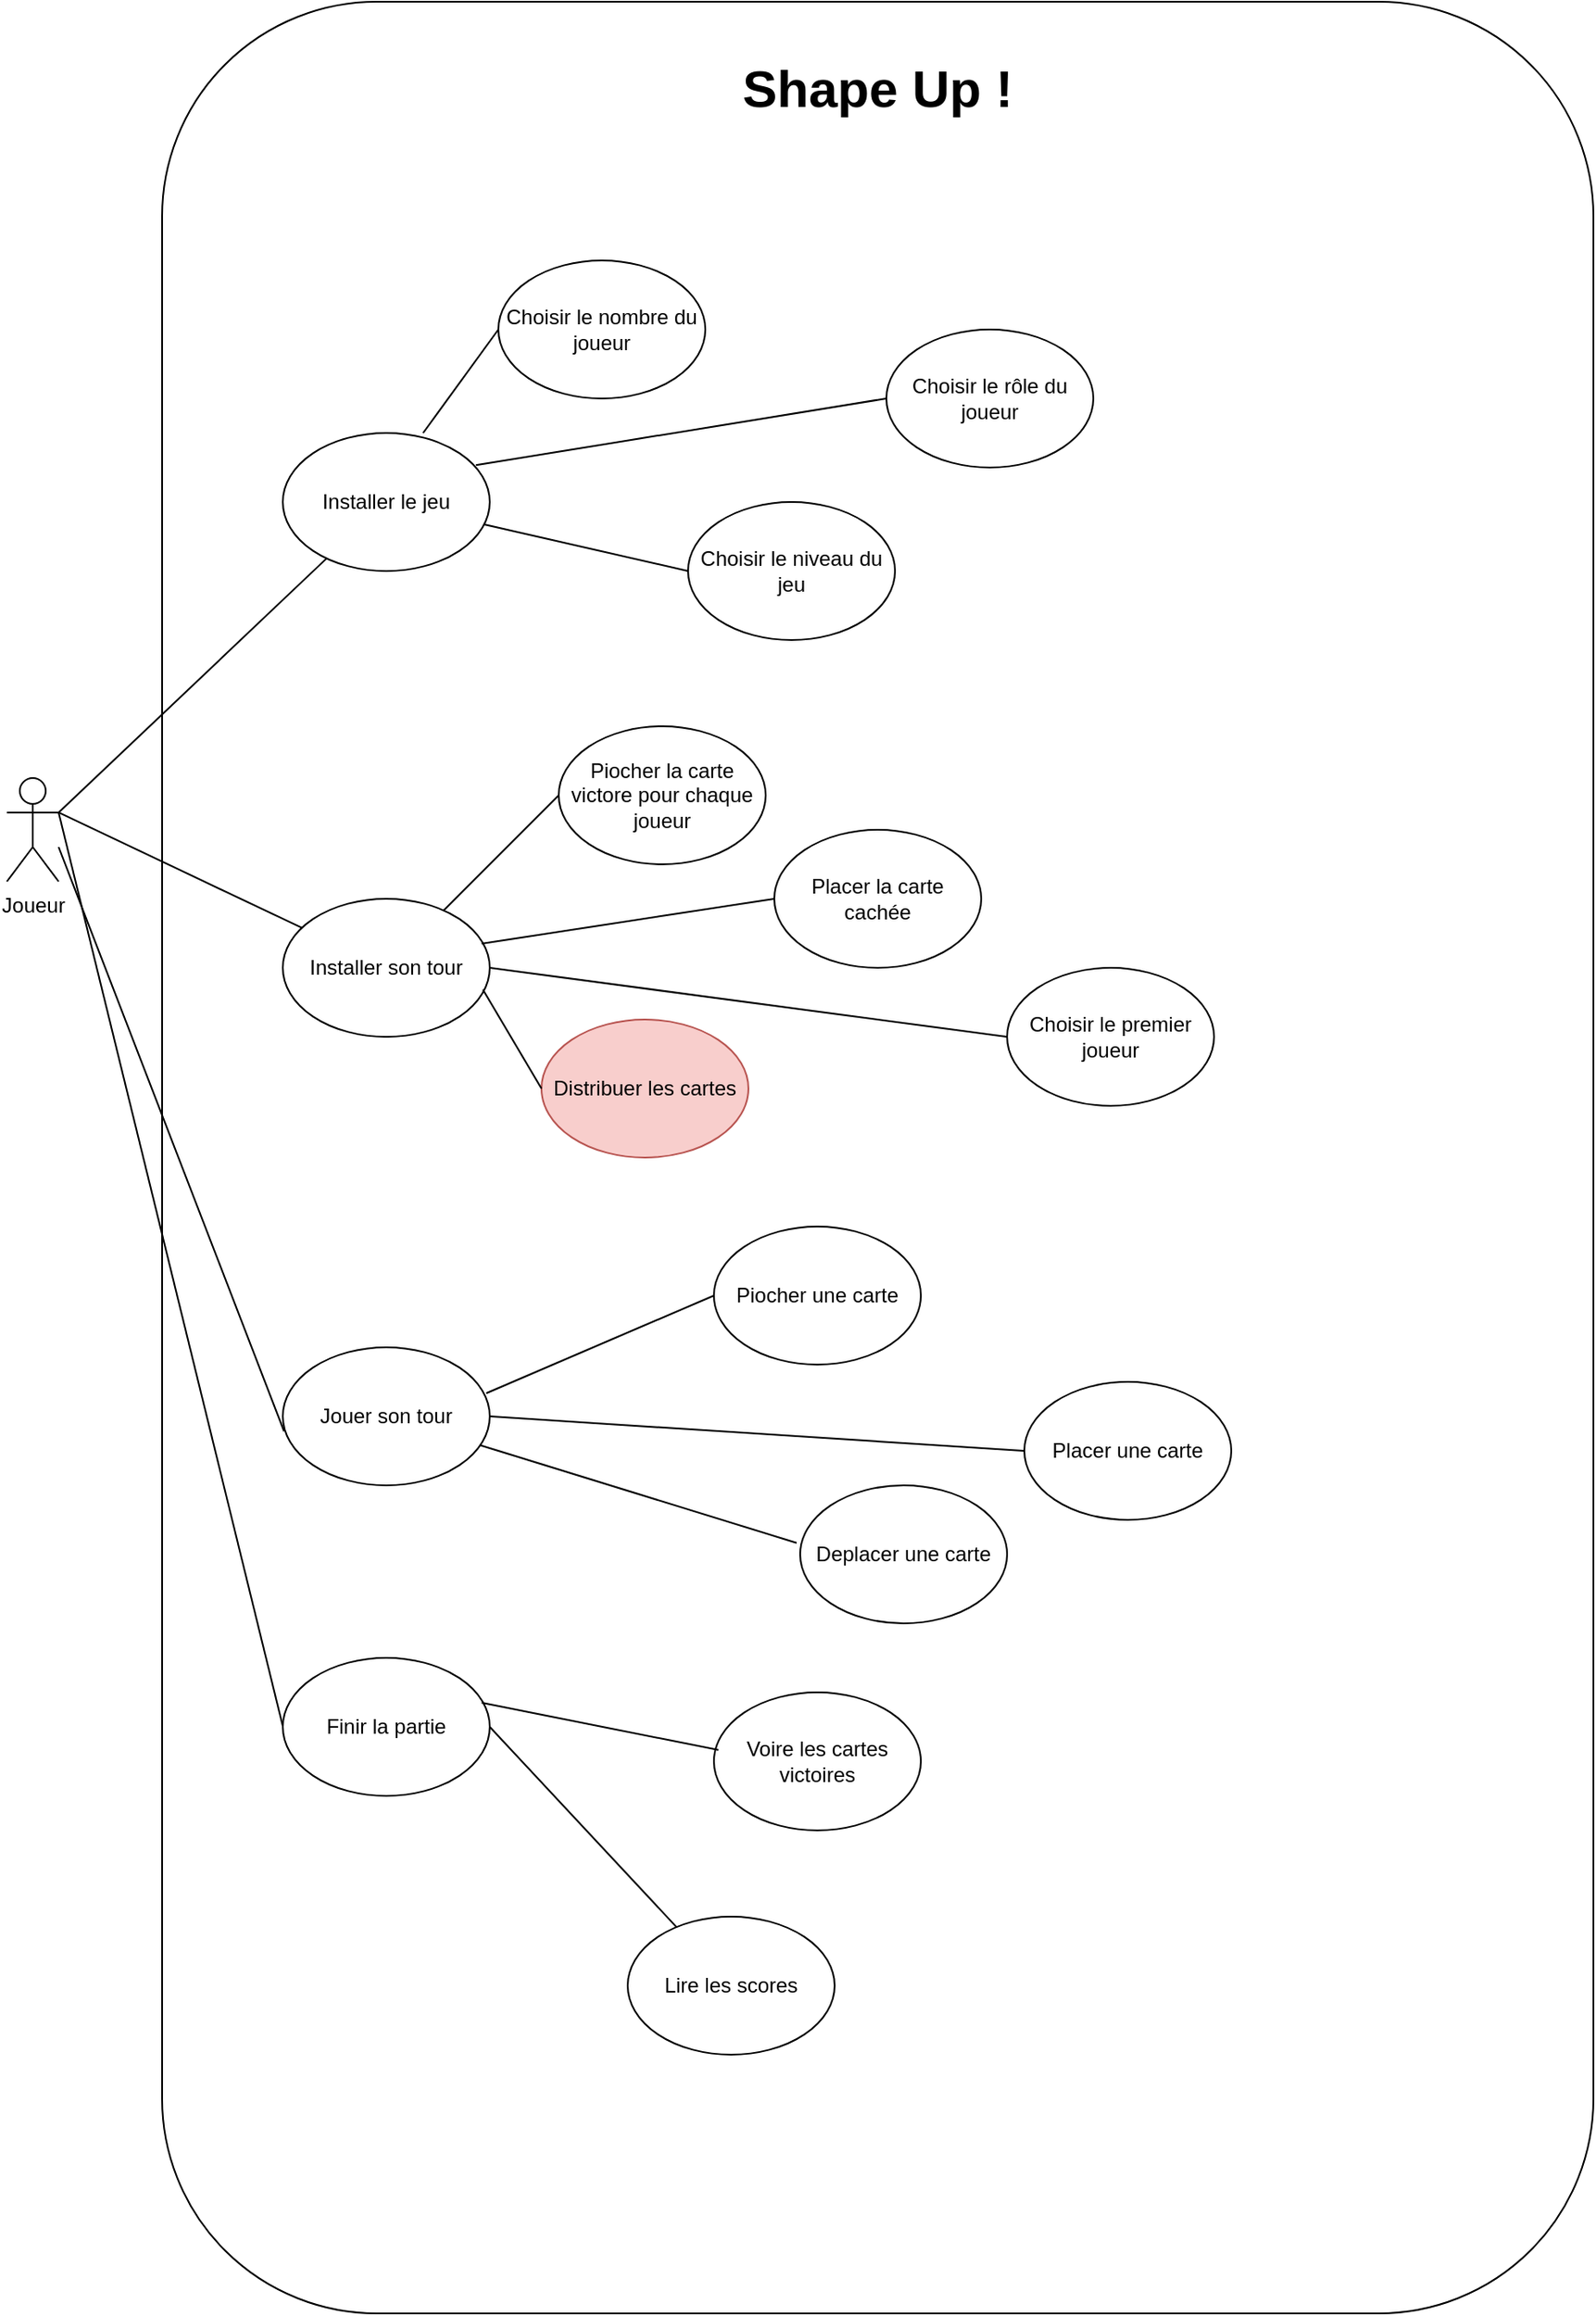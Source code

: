 <mxfile version="13.8.0" type="github">
  <diagram id="Aal5Y67CQLRODoDGmTe_" name="Page-1">
    <mxGraphModel dx="782" dy="1537" grid="1" gridSize="10" guides="1" tooltips="1" connect="1" arrows="1" fold="1" page="1" pageScale="1" pageWidth="850" pageHeight="1100" math="0" shadow="0">
      <root>
        <mxCell id="0" />
        <mxCell id="1" parent="0" />
        <mxCell id="7_2PxLmDTk1nebNTgZE4-55" value="" style="rounded=1;whiteSpace=wrap;html=1;" vertex="1" parent="1">
          <mxGeometry x="170" y="-20" width="830" height="1340" as="geometry" />
        </mxCell>
        <mxCell id="7_2PxLmDTk1nebNTgZE4-90" style="rounded=0;orthogonalLoop=1;jettySize=auto;html=1;exitX=1;exitY=0.333;exitDx=0;exitDy=0;exitPerimeter=0;endArrow=none;endFill=0;" edge="1" parent="1" source="7_2PxLmDTk1nebNTgZE4-56" target="7_2PxLmDTk1nebNTgZE4-57">
          <mxGeometry relative="1" as="geometry" />
        </mxCell>
        <mxCell id="7_2PxLmDTk1nebNTgZE4-92" value="" style="edgeStyle=none;rounded=0;orthogonalLoop=1;jettySize=auto;html=1;endArrow=none;endFill=0;exitX=1;exitY=0.333;exitDx=0;exitDy=0;exitPerimeter=0;entryX=0.017;entryY=0.6;entryDx=0;entryDy=0;entryPerimeter=0;" edge="1" parent="1" source="7_2PxLmDTk1nebNTgZE4-56" target="7_2PxLmDTk1nebNTgZE4-63">
          <mxGeometry relative="1" as="geometry" />
        </mxCell>
        <mxCell id="7_2PxLmDTk1nebNTgZE4-93" value="" style="edgeStyle=none;rounded=0;orthogonalLoop=1;jettySize=auto;html=1;endArrow=none;endFill=0;entryX=0.006;entryY=0.608;entryDx=0;entryDy=0;entryPerimeter=0;" edge="1" parent="1" target="7_2PxLmDTk1nebNTgZE4-59">
          <mxGeometry relative="1" as="geometry">
            <mxPoint x="110" y="470" as="sourcePoint" />
          </mxGeometry>
        </mxCell>
        <mxCell id="7_2PxLmDTk1nebNTgZE4-94" value="" style="edgeStyle=none;rounded=0;orthogonalLoop=1;jettySize=auto;html=1;endArrow=none;endFill=0;exitX=1;exitY=0.333;exitDx=0;exitDy=0;exitPerimeter=0;" edge="1" parent="1" source="7_2PxLmDTk1nebNTgZE4-56" target="7_2PxLmDTk1nebNTgZE4-58">
          <mxGeometry relative="1" as="geometry" />
        </mxCell>
        <mxCell id="7_2PxLmDTk1nebNTgZE4-56" value="Joueur" style="shape=umlActor;verticalLabelPosition=bottom;verticalAlign=top;html=1;outlineConnect=0;" vertex="1" parent="1">
          <mxGeometry x="80" y="430" width="30" height="60" as="geometry" />
        </mxCell>
        <mxCell id="7_2PxLmDTk1nebNTgZE4-57" value="Installer le jeu" style="ellipse;whiteSpace=wrap;html=1;" vertex="1" parent="1">
          <mxGeometry x="240" y="230" width="120" height="80" as="geometry" />
        </mxCell>
        <mxCell id="7_2PxLmDTk1nebNTgZE4-58" value="Installer son tour" style="ellipse;whiteSpace=wrap;html=1;" vertex="1" parent="1">
          <mxGeometry x="240" y="500" width="120" height="80" as="geometry" />
        </mxCell>
        <mxCell id="7_2PxLmDTk1nebNTgZE4-59" value="Jouer son tour" style="ellipse;whiteSpace=wrap;html=1;" vertex="1" parent="1">
          <mxGeometry x="240" y="760" width="120" height="80" as="geometry" />
        </mxCell>
        <mxCell id="7_2PxLmDTk1nebNTgZE4-60" value="Choisir le rôle du joueur" style="ellipse;whiteSpace=wrap;html=1;" vertex="1" parent="1">
          <mxGeometry x="590" y="170" width="120" height="80" as="geometry" />
        </mxCell>
        <mxCell id="7_2PxLmDTk1nebNTgZE4-61" value="Choisir le niveau du jeu" style="ellipse;whiteSpace=wrap;html=1;" vertex="1" parent="1">
          <mxGeometry x="475" y="270" width="120" height="80" as="geometry" />
        </mxCell>
        <mxCell id="7_2PxLmDTk1nebNTgZE4-62" value="Choisir le nombre du joueur" style="ellipse;whiteSpace=wrap;html=1;" vertex="1" parent="1">
          <mxGeometry x="365" y="130" width="120" height="80" as="geometry" />
        </mxCell>
        <mxCell id="7_2PxLmDTk1nebNTgZE4-63" value="Finir la partie" style="ellipse;whiteSpace=wrap;html=1;" vertex="1" parent="1">
          <mxGeometry x="240" y="940" width="120" height="80" as="geometry" />
        </mxCell>
        <mxCell id="7_2PxLmDTk1nebNTgZE4-66" value="Placer la carte cachée" style="ellipse;whiteSpace=wrap;html=1;" vertex="1" parent="1">
          <mxGeometry x="525" y="460" width="120" height="80" as="geometry" />
        </mxCell>
        <mxCell id="7_2PxLmDTk1nebNTgZE4-67" value="Choisir le premier joueur" style="ellipse;whiteSpace=wrap;html=1;" vertex="1" parent="1">
          <mxGeometry x="660" y="540" width="120" height="80" as="geometry" />
        </mxCell>
        <mxCell id="7_2PxLmDTk1nebNTgZE4-68" value="Distribuer les cartes" style="ellipse;whiteSpace=wrap;html=1;fillColor=#f8cecc;strokeColor=#b85450;" vertex="1" parent="1">
          <mxGeometry x="390" y="570" width="120" height="80" as="geometry" />
        </mxCell>
        <mxCell id="7_2PxLmDTk1nebNTgZE4-69" value="Piocher une carte" style="ellipse;whiteSpace=wrap;html=1;" vertex="1" parent="1">
          <mxGeometry x="490" y="690" width="120" height="80" as="geometry" />
        </mxCell>
        <mxCell id="7_2PxLmDTk1nebNTgZE4-70" value="Placer une carte" style="ellipse;whiteSpace=wrap;html=1;" vertex="1" parent="1">
          <mxGeometry x="670" y="780" width="120" height="80" as="geometry" />
        </mxCell>
        <mxCell id="7_2PxLmDTk1nebNTgZE4-71" value="Deplacer une carte" style="ellipse;whiteSpace=wrap;html=1;" vertex="1" parent="1">
          <mxGeometry x="540" y="840" width="120" height="80" as="geometry" />
        </mxCell>
        <mxCell id="7_2PxLmDTk1nebNTgZE4-72" value="Voire les cartes victoires" style="ellipse;whiteSpace=wrap;html=1;" vertex="1" parent="1">
          <mxGeometry x="490" y="960" width="120" height="80" as="geometry" />
        </mxCell>
        <mxCell id="7_2PxLmDTk1nebNTgZE4-73" value="Lire les scores" style="ellipse;whiteSpace=wrap;html=1;" vertex="1" parent="1">
          <mxGeometry x="440" y="1090" width="120" height="80" as="geometry" />
        </mxCell>
        <mxCell id="7_2PxLmDTk1nebNTgZE4-75" value="" style="endArrow=none;html=1;exitX=0.961;exitY=0.325;exitDx=0;exitDy=0;entryX=0;entryY=0.5;entryDx=0;entryDy=0;exitPerimeter=0;" edge="1" parent="1" source="7_2PxLmDTk1nebNTgZE4-58" target="7_2PxLmDTk1nebNTgZE4-66">
          <mxGeometry width="50" height="50" relative="1" as="geometry">
            <mxPoint x="450" y="430" as="sourcePoint" />
            <mxPoint x="500" y="380" as="targetPoint" />
          </mxGeometry>
        </mxCell>
        <mxCell id="7_2PxLmDTk1nebNTgZE4-76" value="" style="endArrow=none;html=1;entryX=0;entryY=0.5;entryDx=0;entryDy=0;exitX=0.678;exitY=0;exitDx=0;exitDy=0;exitPerimeter=0;" edge="1" parent="1" source="7_2PxLmDTk1nebNTgZE4-57" target="7_2PxLmDTk1nebNTgZE4-62">
          <mxGeometry width="50" height="50" relative="1" as="geometry">
            <mxPoint x="450" y="260" as="sourcePoint" />
            <mxPoint x="500" y="210" as="targetPoint" />
          </mxGeometry>
        </mxCell>
        <mxCell id="7_2PxLmDTk1nebNTgZE4-77" value="" style="endArrow=none;html=1;exitX=0.933;exitY=0.233;exitDx=0;exitDy=0;entryX=0;entryY=0.5;entryDx=0;entryDy=0;exitPerimeter=0;" edge="1" parent="1" source="7_2PxLmDTk1nebNTgZE4-57" target="7_2PxLmDTk1nebNTgZE4-60">
          <mxGeometry width="50" height="50" relative="1" as="geometry">
            <mxPoint x="450" y="260" as="sourcePoint" />
            <mxPoint x="500" y="210" as="targetPoint" />
          </mxGeometry>
        </mxCell>
        <mxCell id="7_2PxLmDTk1nebNTgZE4-79" value="" style="endArrow=none;html=1;entryX=0;entryY=0.5;entryDx=0;entryDy=0;" edge="1" parent="1" source="7_2PxLmDTk1nebNTgZE4-57" target="7_2PxLmDTk1nebNTgZE4-61">
          <mxGeometry width="50" height="50" relative="1" as="geometry">
            <mxPoint x="450" y="260" as="sourcePoint" />
            <mxPoint x="500" y="210" as="targetPoint" />
          </mxGeometry>
        </mxCell>
        <mxCell id="7_2PxLmDTk1nebNTgZE4-80" value="" style="endArrow=none;html=1;exitX=1;exitY=0.5;exitDx=0;exitDy=0;entryX=0;entryY=0.5;entryDx=0;entryDy=0;" edge="1" parent="1" source="7_2PxLmDTk1nebNTgZE4-58" target="7_2PxLmDTk1nebNTgZE4-67">
          <mxGeometry width="50" height="50" relative="1" as="geometry">
            <mxPoint x="450" y="530" as="sourcePoint" />
            <mxPoint x="500" y="480" as="targetPoint" />
          </mxGeometry>
        </mxCell>
        <mxCell id="7_2PxLmDTk1nebNTgZE4-81" value="" style="endArrow=none;html=1;exitX=0.967;exitY=0.658;exitDx=0;exitDy=0;exitPerimeter=0;entryX=0;entryY=0.5;entryDx=0;entryDy=0;" edge="1" parent="1" source="7_2PxLmDTk1nebNTgZE4-58" target="7_2PxLmDTk1nebNTgZE4-68">
          <mxGeometry width="50" height="50" relative="1" as="geometry">
            <mxPoint x="450" y="530" as="sourcePoint" />
            <mxPoint x="500" y="480" as="targetPoint" />
          </mxGeometry>
        </mxCell>
        <mxCell id="7_2PxLmDTk1nebNTgZE4-82" value="" style="endArrow=none;html=1;exitX=0.983;exitY=0.333;exitDx=0;exitDy=0;exitPerimeter=0;entryX=0;entryY=0.5;entryDx=0;entryDy=0;" edge="1" parent="1" source="7_2PxLmDTk1nebNTgZE4-59" target="7_2PxLmDTk1nebNTgZE4-69">
          <mxGeometry width="50" height="50" relative="1" as="geometry">
            <mxPoint x="450" y="830" as="sourcePoint" />
            <mxPoint x="500" y="780" as="targetPoint" />
          </mxGeometry>
        </mxCell>
        <mxCell id="7_2PxLmDTk1nebNTgZE4-83" value="" style="endArrow=none;html=1;exitX=1;exitY=0.5;exitDx=0;exitDy=0;entryX=0;entryY=0.5;entryDx=0;entryDy=0;" edge="1" parent="1" source="7_2PxLmDTk1nebNTgZE4-59" target="7_2PxLmDTk1nebNTgZE4-70">
          <mxGeometry width="50" height="50" relative="1" as="geometry">
            <mxPoint x="450" y="830" as="sourcePoint" />
            <mxPoint x="500" y="780" as="targetPoint" />
          </mxGeometry>
        </mxCell>
        <mxCell id="7_2PxLmDTk1nebNTgZE4-84" value="" style="endArrow=none;html=1;entryX=-0.017;entryY=0.417;entryDx=0;entryDy=0;entryPerimeter=0;" edge="1" parent="1" source="7_2PxLmDTk1nebNTgZE4-59" target="7_2PxLmDTk1nebNTgZE4-71">
          <mxGeometry width="50" height="50" relative="1" as="geometry">
            <mxPoint x="361" y="810" as="sourcePoint" />
            <mxPoint x="500" y="780" as="targetPoint" />
          </mxGeometry>
        </mxCell>
        <mxCell id="7_2PxLmDTk1nebNTgZE4-85" value="" style="endArrow=none;html=1;entryX=0.022;entryY=0.417;entryDx=0;entryDy=0;entryPerimeter=0;exitX=0.961;exitY=0.325;exitDx=0;exitDy=0;exitPerimeter=0;" edge="1" parent="1" target="7_2PxLmDTk1nebNTgZE4-72" source="7_2PxLmDTk1nebNTgZE4-63">
          <mxGeometry width="50" height="50" relative="1" as="geometry">
            <mxPoint x="350" y="960" as="sourcePoint" />
            <mxPoint x="400" y="910" as="targetPoint" />
          </mxGeometry>
        </mxCell>
        <mxCell id="7_2PxLmDTk1nebNTgZE4-86" value="" style="endArrow=none;html=1;exitX=1;exitY=0.5;exitDx=0;exitDy=0;" edge="1" parent="1" source="7_2PxLmDTk1nebNTgZE4-63" target="7_2PxLmDTk1nebNTgZE4-73">
          <mxGeometry width="50" height="50" relative="1" as="geometry">
            <mxPoint x="450" y="890" as="sourcePoint" />
            <mxPoint x="500" y="840" as="targetPoint" />
          </mxGeometry>
        </mxCell>
        <mxCell id="7_2PxLmDTk1nebNTgZE4-87" value="&lt;font size=&quot;1&quot;&gt;&lt;b style=&quot;font-size: 30px&quot;&gt;Shape Up !&lt;/b&gt;&lt;/font&gt;" style="text;html=1;strokeColor=none;fillColor=none;align=center;verticalAlign=middle;whiteSpace=wrap;rounded=0;" vertex="1" parent="1">
          <mxGeometry x="475" y="10" width="220" height="40" as="geometry" />
        </mxCell>
        <mxCell id="7_2PxLmDTk1nebNTgZE4-88" value="Piocher la carte victore pour chaque joueur" style="ellipse;whiteSpace=wrap;html=1;" vertex="1" parent="1">
          <mxGeometry x="400" y="400" width="120" height="80" as="geometry" />
        </mxCell>
        <mxCell id="7_2PxLmDTk1nebNTgZE4-89" value="" style="endArrow=none;html=1;entryX=0;entryY=0.5;entryDx=0;entryDy=0;" edge="1" parent="1" source="7_2PxLmDTk1nebNTgZE4-58" target="7_2PxLmDTk1nebNTgZE4-88">
          <mxGeometry width="50" height="50" relative="1" as="geometry">
            <mxPoint x="490" y="510" as="sourcePoint" />
            <mxPoint x="540" y="460" as="targetPoint" />
          </mxGeometry>
        </mxCell>
      </root>
    </mxGraphModel>
  </diagram>
</mxfile>
